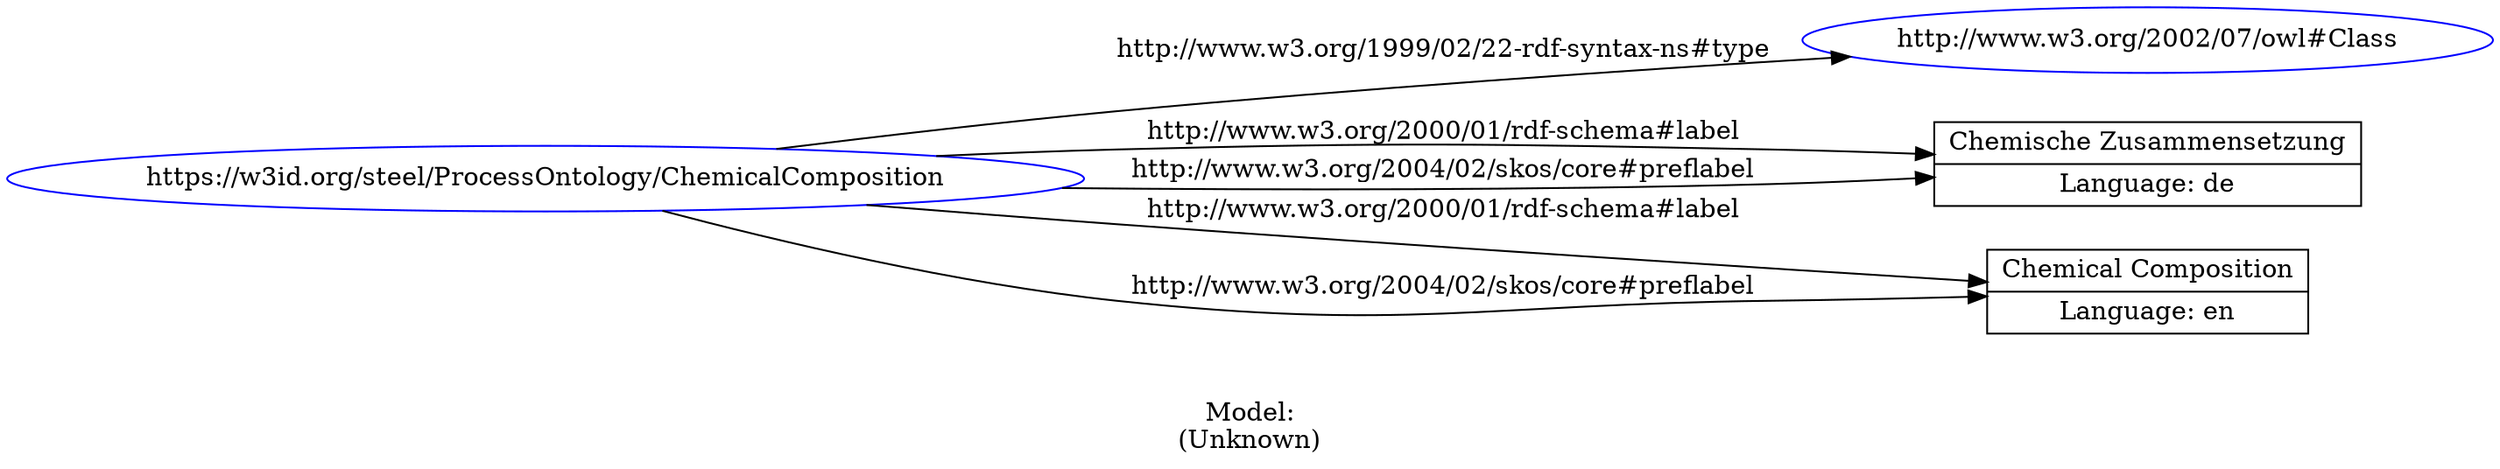 digraph {
	rankdir = LR;
	charset="utf-8";

	"Rhttps://w3id.org/steel/ProcessOntology/ChemicalComposition" -> "Rhttp://www.w3.org/2002/07/owl#Class" [ label="http://www.w3.org/1999/02/22-rdf-syntax-ns#type" ];
	"Rhttps://w3id.org/steel/ProcessOntology/ChemicalComposition" -> "LChemische Zusammensetzung|Language: de" [ label="http://www.w3.org/2000/01/rdf-schema#label" ];
	"Rhttps://w3id.org/steel/ProcessOntology/ChemicalComposition" -> "LChemical Composition|Language: en" [ label="http://www.w3.org/2000/01/rdf-schema#label" ];
	"Rhttps://w3id.org/steel/ProcessOntology/ChemicalComposition" -> "LChemische Zusammensetzung|Language: de" [ label="http://www.w3.org/2004/02/skos/core#preflabel" ];
	"Rhttps://w3id.org/steel/ProcessOntology/ChemicalComposition" -> "LChemical Composition|Language: en" [ label="http://www.w3.org/2004/02/skos/core#preflabel" ];

	// Resources
	"Rhttps://w3id.org/steel/ProcessOntology/ChemicalComposition" [ label="https://w3id.org/steel/ProcessOntology/ChemicalComposition", shape = ellipse, color = blue ];
	"Rhttp://www.w3.org/2002/07/owl#Class" [ label="http://www.w3.org/2002/07/owl#Class", shape = ellipse, color = blue ];

	// Anonymous nodes

	// Literals
	"LChemische Zusammensetzung|Language: de" [ label="Chemische Zusammensetzung|Language: de", shape = record ];
	"LChemical Composition|Language: en" [ label="Chemical Composition|Language: en", shape = record ];

	label="\n\nModel:\n(Unknown)";
}
